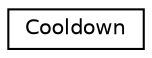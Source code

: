 digraph "Graphical Class Hierarchy"
{
 // LATEX_PDF_SIZE
  edge [fontname="Helvetica",fontsize="10",labelfontname="Helvetica",labelfontsize="10"];
  node [fontname="Helvetica",fontsize="10",shape=record];
  rankdir="LR";
  Node0 [label="Cooldown",height=0.2,width=0.4,color="black", fillcolor="white", style="filled",URL="$classCooldown.html",tooltip=" "];
}
